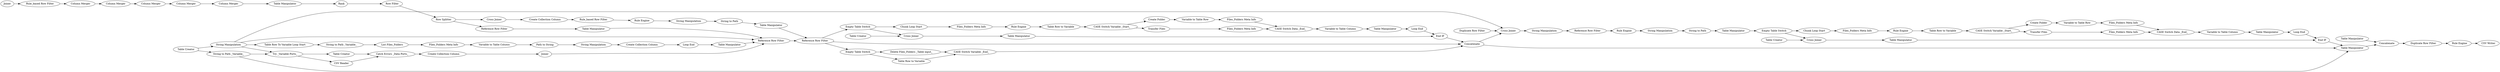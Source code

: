 digraph {
	"-821736898577456443_110" [label="Reference Row Filter"]
	"-821736898577456443_82" [label="String Manipulation"]
	"-9012600116687544314_75" [label=Joiner]
	"-8725776625573503123_79" [label="Chunk Loop Start"]
	"8043152881981793215_93" [label="Table Creator"]
	"-1647953517236919244_92" [label="Reference Row Filter"]
	"-8725776625573503123_85" [label="CASE Switch Variable _Start_"]
	"-821736898577456443_89" [label="Rule_based Row Filter"]
	"-4846795675952816795_70" [label="Table Manipulator"]
	"-821736898577456443_94" [label="Rule Engine"]
	"8043152881981793215_47" [label="Transfer Files"]
	"-8725776625573503123_47" [label="Transfer Files"]
	"5425653644073618846_14" [label="String Manipulation"]
	"-821736898577456443_45" [label=Joiner]
	"8043152881981793215_60" [label="Table Manipulator"]
	"-8430717448693583505_33" [label="String to Path _Variable_"]
	"-9012600116687544314_72" [label="Try _Variable Ports_"]
	"-8430717448693583505_109" [label=Concatenate]
	"-8725776625573503123_86" [label="CASE Switch Data _End_"]
	"5425653644073618846_15" [label="Path to String"]
	"-8725776625573503123_84" [label="Table Row to Variable"]
	"-821736898577456443_80" [label="Table Manipulator"]
	"7909673587349344160_59" [label="CSV Writer"]
	"5425653644073618846_6" [label="Table Row To Variable Loop Start"]
	"8043152881981793215_103" [label="Variable to Table Row"]
	"-821736898577456443_95" [label="Reference Row Filter"]
	"-8430717448693583505_23" [label="String Manipulation"]
	"-1647953517236919244_89" [label="Duplicate Row Filter"]
	"5425653644073618846_12" [label="Table Manipulator"]
	"-1647953517236919244_94" [label="Rule Engine"]
	"-8725776625573503123_57" [label="Variable to Table Column"]
	"-9012600116687544314_73" [label="Table Creator"]
	"7909673587349344160_99" [label=Concatenate]
	"-8725776625573503123_55" [label="Loop End"]
	"-821736898577456443_65" [label="Rule_based Row Filter"]
	"8043152881981793215_85" [label="CASE Switch Variable _Start_"]
	"8043152881981793215_54" [label="Files_Folders Meta Info"]
	"-2861363756154359945_104" [label="Delete Files_Folders _Table input_"]
	"-8725776625573503123_99" [label="Files_Folders Meta Info"]
	"8043152881981793215_55" [label="Loop End"]
	"8043152881981793215_92" [label="Table Manipulator"]
	"-821736898577456443_70" [label=Rank]
	"-8725776625573503123_54" [label="Files_Folders Meta Info"]
	"-821736898577456443_92" [label="Reference Row Filter"]
	"-821736898577456443_77" [label="Table Manipulator"]
	"8043152881981793215_57" [label="Variable to Table Column"]
	"5425653644073618846_74" [label="Create Collection Column"]
	"-8725776625573503123_91" [label="End IF"]
	"8043152881981793215_96" [label="Files_Folders Meta Info"]
	"-821736898577456443_93" [label="Create Collection Column"]
	"-2861363756154359945_106" [label="CASE Switch Variable _End_"]
	"8043152881981793215_80" [label="Rule Engine"]
	"-2861363756154359945_107" [label="Table Row to Variable"]
	"-1647953517236919244_93" [label="Table Manipulator"]
	"-8725776625573503123_93" [label="Table Creator"]
	"-821736898577456443_63" [label="Cross Joiner"]
	"7909673587349344160_100" [label="Duplicate Row Filter"]
	"5425653644073618846_7" [label="String to Path _Variable_"]
	"-8725776625573503123_96" [label="Files_Folders Meta Info"]
	"-8725776625573503123_60" [label="Table Manipulator"]
	"8043152881981793215_79" [label="Chunk Loop Start"]
	"8043152881981793215_94" [label="Cross Joiner"]
	"5425653644073618846_11" [label="Files_Folders Meta Info"]
	"5425653644073618846_10" [label="Variable to Table Column"]
	"-4846795675952816795_66" [label="Column Merger"]
	"-821736898577456443_83" [label="String to Path"]
	"-8725776625573503123_80" [label="Rule Engine"]
	"-8725776625573503123_103" [label="Variable to Table Row"]
	"-4846795675952816795_69" [label="Column Merger"]
	"-8725776625573503123_92" [label="Table Manipulator"]
	"8043152881981793215_84" [label="Table Row to Variable"]
	"-9012600116687544314_34" [label="CSV Reader"]
	"-8430717448693583505_5" [label="Table Creator"]
	"5425653644073618846_1" [label="List Files_Folders"]
	"-2861363756154359945_105" [label="Empty Table Switch"]
	"-4846795675952816795_68" [label="Column Merger"]
	"-821736898577456443_60" [label="Row Splitter"]
	"-4846795675952816795_71" [label="Column Merger"]
	"5425653644073618846_9" [label="Loop End"]
	"-821736898577456443_71" [label="Row Filter"]
	"-9012600116687544314_74" [label="Create Collection Column"]
	"-8725776625573503123_94" [label="Cross Joiner"]
	"-1647953517236919244_95" [label="String to Path"]
	"-1647953517236919244_91" [label="String Manipulation"]
	"8043152881981793215_86" [label="CASE Switch Data _End_"]
	"-1647953517236919244_96" [label="String Manipulation"]
	"-9012600116687544314_39" [label="Catch Errors _Data Ports_"]
	"-4846795675952816795_67" [label="Column Merger"]
	"8043152881981793215_91" [label="End IF"]
	"-8725776625573503123_90" [label="Empty Table Switch"]
	"7909673587349344160_90" [label="Table Manipulator"]
	"8043152881981793215_99" [label="Files_Folders Meta Info"]
	"-1647953517236919244_87" [label="Cross Joiner"]
	"-8725776625573503123_98" [label="Create Folder"]
	"7909673587349344160_101" [label="Rule Engine"]
	"8043152881981793215_98" [label="Create Folder"]
	"7909673587349344160_98" [label="Table Manipulator"]
	"8043152881981793215_90" [label="Empty Table Switch"]
	"8043152881981793215_47" -> "8043152881981793215_54"
	"-821736898577456443_110" -> "-8430717448693583505_109"
	"-1647953517236919244_93" -> "-8725776625573503123_90"
	"-1647953517236919244_94" -> "-1647953517236919244_96"
	"8043152881981793215_90" -> "8043152881981793215_94"
	"5425653644073618846_11" -> "5425653644073618846_10"
	"5425653644073618846_12" -> "-821736898577456443_95"
	"8043152881981793215_84" -> "8043152881981793215_85"
	"-2861363756154359945_105" -> "-2861363756154359945_104"
	"5425653644073618846_1" -> "5425653644073618846_11"
	"-8725776625573503123_96" -> "-8725776625573503123_80"
	"8043152881981793215_57" -> "8043152881981793215_60"
	"8043152881981793215_99" -> "8043152881981793215_86"
	"-8725776625573503123_80" -> "-8725776625573503123_84"
	"-8725776625573503123_98" -> "-8725776625573503123_103"
	"-8725776625573503123_93" -> "-8725776625573503123_94"
	"8043152881981793215_80" -> "8043152881981793215_84"
	"-8430717448693583505_5" -> "-8430717448693583505_23"
	"8043152881981793215_55" -> "8043152881981793215_91"
	"-821736898577456443_71" -> "-821736898577456443_60"
	"-2861363756154359945_106" -> "-8430717448693583505_109"
	"-8725776625573503123_92" -> "-8725776625573503123_91"
	"-4846795675952816795_68" -> "-4846795675952816795_69"
	"-8430717448693583505_33" -> "7909673587349344160_98"
	"-2861363756154359945_107" -> "-2861363756154359945_106"
	"-8725776625573503123_84" -> "-8725776625573503123_85"
	"-821736898577456443_83" -> "-821736898577456443_77"
	"-8430717448693583505_23" -> "5425653644073618846_6"
	"-4846795675952816795_69" -> "-4846795675952816795_71"
	"-8725776625573503123_86" -> "-8725776625573503123_57"
	"7909673587349344160_90" -> "7909673587349344160_99"
	"8043152881981793215_86" -> "8043152881981793215_57"
	"-821736898577456443_80" -> "-821736898577456443_95"
	"-8725776625573503123_55" -> "-8725776625573503123_91"
	"-8430717448693583505_23" -> "-1647953517236919244_87"
	"-821736898577456443_89" -> "-4846795675952816795_66"
	"5425653644073618846_9" -> "5425653644073618846_12"
	"-1647953517236919244_95" -> "-1647953517236919244_93"
	"5425653644073618846_6" -> "5425653644073618846_7"
	"-8430717448693583505_23" -> "-821736898577456443_95"
	"-1647953517236919244_89" -> "-1647953517236919244_87"
	"8043152881981793215_103" -> "8043152881981793215_99"
	"-821736898577456443_95" -> "-821736898577456443_110"
	"-821736898577456443_110" -> "-2861363756154359945_105"
	"8043152881981793215_94" -> "8043152881981793215_92"
	"8043152881981793215_91" -> "-8430717448693583505_109"
	"-8725776625573503123_54" -> "-8725776625573503123_86"
	"8043152881981793215_79" -> "8043152881981793215_96"
	"-821736898577456443_65" -> "-821736898577456443_94"
	"-8725776625573503123_57" -> "-8725776625573503123_60"
	"-9012600116687544314_72" -> "-9012600116687544314_34"
	"8043152881981793215_54" -> "8043152881981793215_86"
	"-8725776625573503123_99" -> "-8725776625573503123_86"
	"-2861363756154359945_104" -> "-2861363756154359945_106"
	"7909673587349344160_98" -> "7909673587349344160_99"
	"5425653644073618846_74" -> "5425653644073618846_9"
	"-4846795675952816795_71" -> "-4846795675952816795_70"
	"5425653644073618846_7" -> "5425653644073618846_1"
	"-821736898577456443_60" -> "-821736898577456443_63"
	"-9012600116687544314_39" -> "-9012600116687544314_74"
	"-8725776625573503123_85" -> "-8725776625573503123_47"
	"-8725776625573503123_85" -> "-8725776625573503123_98"
	"-8725776625573503123_90" -> "-8725776625573503123_94"
	"8043152881981793215_93" -> "8043152881981793215_94"
	"5425653644073618846_15" -> "5425653644073618846_14"
	"7909673587349344160_100" -> "7909673587349344160_101"
	"-8725776625573503123_91" -> "7909673587349344160_98"
	"-8430717448693583505_109" -> "7909673587349344160_98"
	"5425653644073618846_14" -> "5425653644073618846_74"
	"-821736898577456443_60" -> "-821736898577456443_92"
	"7909673587349344160_99" -> "7909673587349344160_100"
	"-9012600116687544314_74" -> "-9012600116687544314_75"
	"-8430717448693583505_23" -> "-9012600116687544314_72"
	"7909673587349344160_101" -> "7909673587349344160_59"
	"8043152881981793215_92" -> "8043152881981793215_91"
	"-821736898577456443_45" -> "-821736898577456443_89"
	"-9012600116687544314_72" -> "-9012600116687544314_73"
	"-8430717448693583505_5" -> "-8430717448693583505_33"
	"-1647953517236919244_96" -> "-1647953517236919244_95"
	"-821736898577456443_92" -> "-821736898577456443_80"
	"-9012600116687544314_73" -> "-9012600116687544314_39"
	"-1647953517236919244_91" -> "-1647953517236919244_92"
	"8043152881981793215_96" -> "8043152881981793215_80"
	"-8725776625573503123_94" -> "-8725776625573503123_92"
	"-821736898577456443_94" -> "-821736898577456443_82"
	"-8725776625573503123_90" -> "-8725776625573503123_79"
	"8043152881981793215_98" -> "8043152881981793215_103"
	"-2861363756154359945_105" -> "-2861363756154359945_107"
	"-8725776625573503123_47" -> "-8725776625573503123_54"
	"-9012600116687544314_34" -> "-9012600116687544314_39"
	"-8725776625573503123_60" -> "-8725776625573503123_55"
	"-821736898577456443_63" -> "-821736898577456443_93"
	"8043152881981793215_85" -> "8043152881981793215_98"
	"-821736898577456443_110" -> "8043152881981793215_90"
	"-4846795675952816795_70" -> "-821736898577456443_70"
	"8043152881981793215_85" -> "8043152881981793215_47"
	"-4846795675952816795_67" -> "-4846795675952816795_68"
	"-8725776625573503123_79" -> "-8725776625573503123_96"
	"8043152881981793215_90" -> "8043152881981793215_79"
	"-8430717448693583505_33" -> "-9012600116687544314_72"
	"-821736898577456443_93" -> "-821736898577456443_65"
	"-8725776625573503123_103" -> "-8725776625573503123_99"
	"-1647953517236919244_87" -> "-1647953517236919244_91"
	"-4846795675952816795_66" -> "-4846795675952816795_67"
	"-9012600116687544314_75" -> "-821736898577456443_95"
	"8043152881981793215_60" -> "8043152881981793215_55"
	"-821736898577456443_82" -> "-821736898577456443_83"
	"5425653644073618846_10" -> "5425653644073618846_15"
	"-1647953517236919244_92" -> "-1647953517236919244_94"
	"-8430717448693583505_109" -> "-1647953517236919244_87"
	"-821736898577456443_70" -> "-821736898577456443_71"
	"-821736898577456443_77" -> "-821736898577456443_110"
	rankdir=LR
}
